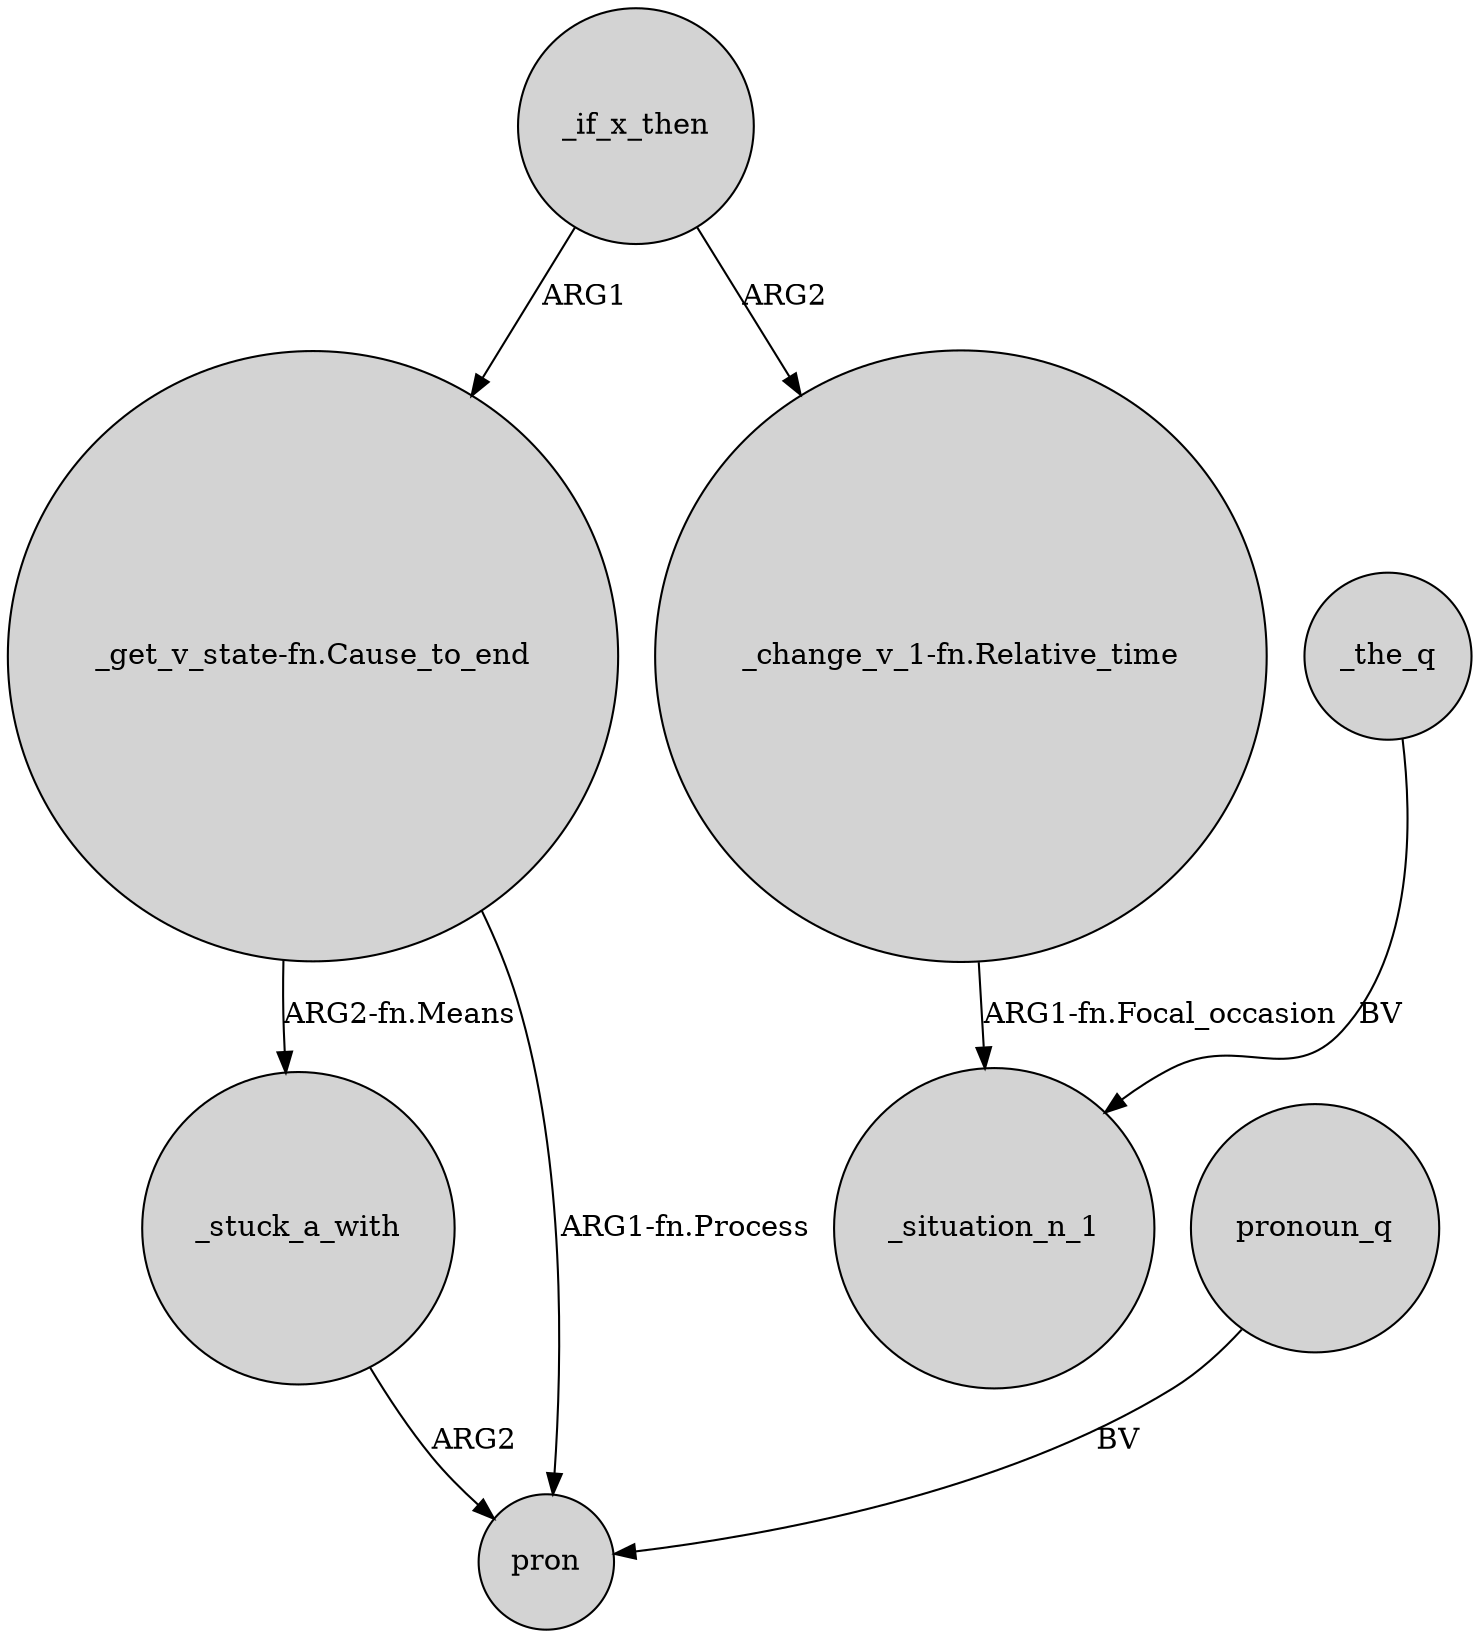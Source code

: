 digraph {
	node [shape=circle style=filled]
	_if_x_then -> "_get_v_state-fn.Cause_to_end" [label=ARG1]
	_the_q -> _situation_n_1 [label=BV]
	"_change_v_1-fn.Relative_time" -> _situation_n_1 [label="ARG1-fn.Focal_occasion"]
	"_get_v_state-fn.Cause_to_end" -> _stuck_a_with [label="ARG2-fn.Means"]
	"_get_v_state-fn.Cause_to_end" -> pron [label="ARG1-fn.Process"]
	pronoun_q -> pron [label=BV]
	_stuck_a_with -> pron [label=ARG2]
	_if_x_then -> "_change_v_1-fn.Relative_time" [label=ARG2]
}
